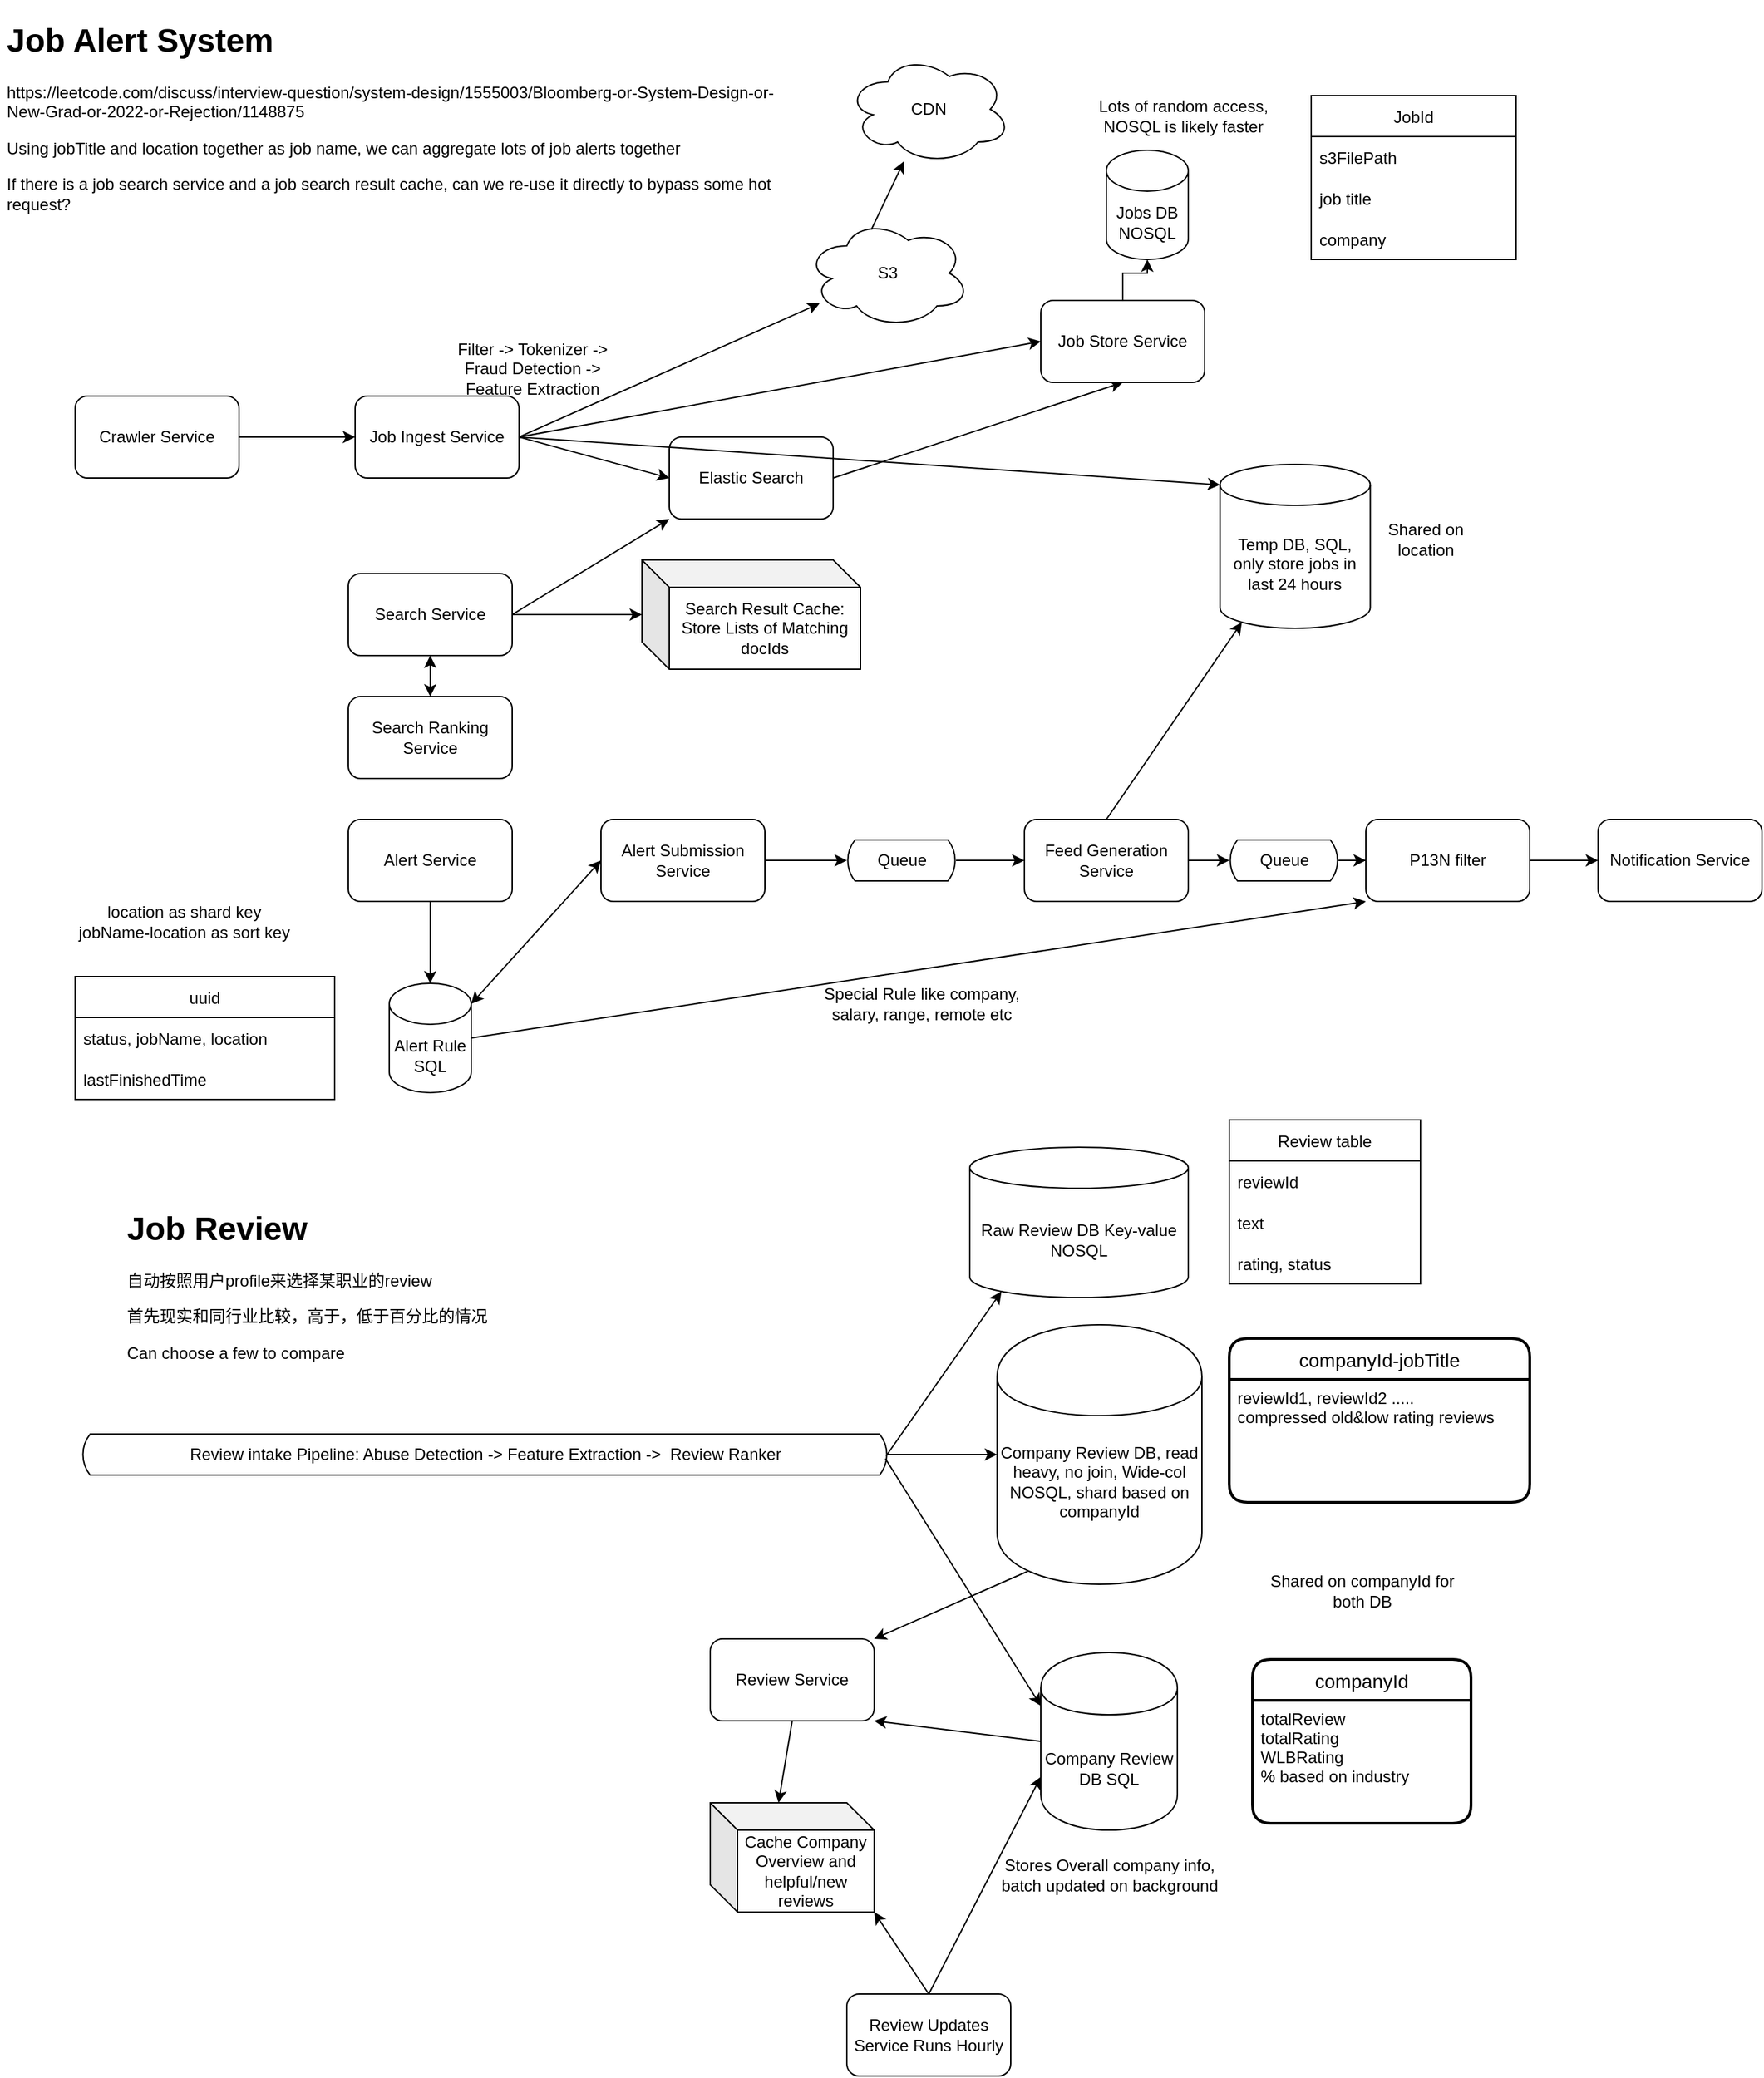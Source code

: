 <mxfile version="16.5.1" type="device"><diagram id="-UWN5-Xsul1EJpzv83Dx" name="Page-1"><mxGraphModel dx="1346" dy="815" grid="1" gridSize="10" guides="1" tooltips="1" connect="1" arrows="1" fold="1" page="1" pageScale="1" pageWidth="850" pageHeight="1100" math="0" shadow="0"><root><mxCell id="0"/><mxCell id="1" parent="0"/><mxCell id="1wytK1kjs6isgkCykv2x-1" value="&lt;h1&gt;Job Alert System&lt;/h1&gt;&lt;p&gt;https://leetcode.com/discuss/interview-question/system-design/1555003/Bloomberg-or-System-Design-or-New-Grad-or-2022-or-Rejection/1148875&lt;/p&gt;&lt;p&gt;Using jobTitle and location together as job name, we can aggregate lots of job alerts together&lt;/p&gt;&lt;p&gt;If there is a job search service and a job search result cache, can we re-use it directly to bypass some hot request?&amp;nbsp;&lt;/p&gt;" style="text;html=1;strokeColor=none;fillColor=none;spacing=5;spacingTop=-20;whiteSpace=wrap;overflow=hidden;rounded=0;" parent="1" vertex="1"><mxGeometry x="20" y="20" width="580" height="260" as="geometry"/></mxCell><mxCell id="1wytK1kjs6isgkCykv2x-2" value="uuid" style="swimlane;fontStyle=0;childLayout=stackLayout;horizontal=1;startSize=30;horizontalStack=0;resizeParent=1;resizeParentMax=0;resizeLast=0;collapsible=1;marginBottom=0;" parent="1" vertex="1"><mxGeometry x="75" y="725" width="190" height="90" as="geometry"/></mxCell><mxCell id="1wytK1kjs6isgkCykv2x-3" value="status, jobName, location" style="text;strokeColor=none;fillColor=none;align=left;verticalAlign=middle;spacingLeft=4;spacingRight=4;overflow=hidden;points=[[0,0.5],[1,0.5]];portConstraint=eastwest;rotatable=0;" parent="1wytK1kjs6isgkCykv2x-2" vertex="1"><mxGeometry y="30" width="190" height="30" as="geometry"/></mxCell><mxCell id="1wytK1kjs6isgkCykv2x-4" value="lastFinishedTime" style="text;strokeColor=none;fillColor=none;align=left;verticalAlign=middle;spacingLeft=4;spacingRight=4;overflow=hidden;points=[[0,0.5],[1,0.5]];portConstraint=eastwest;rotatable=0;" parent="1wytK1kjs6isgkCykv2x-2" vertex="1"><mxGeometry y="60" width="190" height="30" as="geometry"/></mxCell><mxCell id="1wytK1kjs6isgkCykv2x-8" value="" style="edgeStyle=orthogonalEdgeStyle;rounded=0;orthogonalLoop=1;jettySize=auto;html=1;" parent="1" source="1wytK1kjs6isgkCykv2x-6" target="1wytK1kjs6isgkCykv2x-7" edge="1"><mxGeometry relative="1" as="geometry"/></mxCell><mxCell id="1wytK1kjs6isgkCykv2x-6" value="Alert Service" style="rounded=1;whiteSpace=wrap;html=1;" parent="1" vertex="1"><mxGeometry x="275" y="610" width="120" height="60" as="geometry"/></mxCell><mxCell id="1wytK1kjs6isgkCykv2x-7" value="Alert Rule SQL" style="shape=cylinder3;whiteSpace=wrap;html=1;boundedLbl=1;backgroundOutline=1;size=15;" parent="1" vertex="1"><mxGeometry x="305" y="730" width="60" height="80" as="geometry"/></mxCell><mxCell id="QBNyywDLKwODwcAN87ea-23" value="" style="edgeStyle=orthogonalEdgeStyle;rounded=0;orthogonalLoop=1;jettySize=auto;html=1;" edge="1" parent="1" source="1wytK1kjs6isgkCykv2x-9" target="QBNyywDLKwODwcAN87ea-22"><mxGeometry relative="1" as="geometry"/></mxCell><mxCell id="1wytK1kjs6isgkCykv2x-9" value="Alert Submission Service" style="rounded=1;whiteSpace=wrap;html=1;" parent="1" vertex="1"><mxGeometry x="460" y="610" width="120" height="60" as="geometry"/></mxCell><mxCell id="1wytK1kjs6isgkCykv2x-10" value="" style="endArrow=classic;startArrow=classic;html=1;rounded=0;exitX=1;exitY=0;exitDx=0;exitDy=15;entryX=0;entryY=0.5;entryDx=0;entryDy=0;exitPerimeter=0;" parent="1" source="1wytK1kjs6isgkCykv2x-7" target="1wytK1kjs6isgkCykv2x-9" edge="1"><mxGeometry width="50" height="50" relative="1" as="geometry"><mxPoint x="585" y="660" as="sourcePoint"/><mxPoint x="635" y="610" as="targetPoint"/></mxGeometry></mxCell><mxCell id="QBNyywDLKwODwcAN87ea-3" value="" style="edgeStyle=orthogonalEdgeStyle;rounded=0;orthogonalLoop=1;jettySize=auto;html=1;" edge="1" parent="1" source="QBNyywDLKwODwcAN87ea-1" target="QBNyywDLKwODwcAN87ea-2"><mxGeometry relative="1" as="geometry"/></mxCell><mxCell id="QBNyywDLKwODwcAN87ea-1" value="Crawler Service" style="rounded=1;whiteSpace=wrap;html=1;" vertex="1" parent="1"><mxGeometry x="75" y="300" width="120" height="60" as="geometry"/></mxCell><mxCell id="QBNyywDLKwODwcAN87ea-2" value="Job Ingest Service" style="rounded=1;whiteSpace=wrap;html=1;" vertex="1" parent="1"><mxGeometry x="280" y="300" width="120" height="60" as="geometry"/></mxCell><mxCell id="QBNyywDLKwODwcAN87ea-4" value="Filter -&amp;gt; Tokenizer -&amp;gt; Fraud Detection -&amp;gt; Feature Extraction" style="text;html=1;strokeColor=none;fillColor=none;align=center;verticalAlign=middle;whiteSpace=wrap;rounded=0;" vertex="1" parent="1"><mxGeometry x="340" y="250" width="140" height="60" as="geometry"/></mxCell><mxCell id="QBNyywDLKwODwcAN87ea-5" value="" style="endArrow=classic;html=1;rounded=0;exitX=1;exitY=0.5;exitDx=0;exitDy=0;" edge="1" parent="1" source="QBNyywDLKwODwcAN87ea-2" target="QBNyywDLKwODwcAN87ea-6"><mxGeometry width="50" height="50" relative="1" as="geometry"><mxPoint x="400" y="400" as="sourcePoint"/><mxPoint x="700" y="150" as="targetPoint"/></mxGeometry></mxCell><mxCell id="QBNyywDLKwODwcAN87ea-6" value="S3" style="ellipse;shape=cloud;whiteSpace=wrap;html=1;" vertex="1" parent="1"><mxGeometry x="610" y="170" width="120" height="80" as="geometry"/></mxCell><mxCell id="QBNyywDLKwODwcAN87ea-7" value="" style="endArrow=classic;html=1;rounded=0;exitX=1;exitY=0.5;exitDx=0;exitDy=0;entryX=0;entryY=0.5;entryDx=0;entryDy=0;" edge="1" parent="1" source="QBNyywDLKwODwcAN87ea-2" target="QBNyywDLKwODwcAN87ea-19"><mxGeometry width="50" height="50" relative="1" as="geometry"><mxPoint x="400" y="370" as="sourcePoint"/><mxPoint x="770" y="218.78" as="targetPoint"/></mxGeometry></mxCell><mxCell id="QBNyywDLKwODwcAN87ea-10" value="Elastic Search" style="rounded=1;whiteSpace=wrap;html=1;" vertex="1" parent="1"><mxGeometry x="510" y="330" width="120" height="60" as="geometry"/></mxCell><mxCell id="QBNyywDLKwODwcAN87ea-11" value="" style="endArrow=classic;html=1;rounded=0;exitX=1;exitY=0.5;exitDx=0;exitDy=0;entryX=0;entryY=0.5;entryDx=0;entryDy=0;" edge="1" parent="1" source="QBNyywDLKwODwcAN87ea-2" target="QBNyywDLKwODwcAN87ea-10"><mxGeometry width="50" height="50" relative="1" as="geometry"><mxPoint x="400" y="320" as="sourcePoint"/><mxPoint x="450" y="270" as="targetPoint"/></mxGeometry></mxCell><mxCell id="QBNyywDLKwODwcAN87ea-12" value="" style="endArrow=classic;html=1;rounded=0;exitX=1;exitY=0.5;exitDx=0;exitDy=0;entryX=0.5;entryY=1;entryDx=0;entryDy=0;" edge="1" parent="1" source="QBNyywDLKwODwcAN87ea-10" target="QBNyywDLKwODwcAN87ea-19"><mxGeometry width="50" height="50" relative="1" as="geometry"><mxPoint x="700" y="340" as="sourcePoint"/><mxPoint x="900" y="290" as="targetPoint"/></mxGeometry></mxCell><mxCell id="QBNyywDLKwODwcAN87ea-16" value="" style="edgeStyle=orthogonalEdgeStyle;rounded=0;orthogonalLoop=1;jettySize=auto;html=1;" edge="1" parent="1" source="QBNyywDLKwODwcAN87ea-13" target="QBNyywDLKwODwcAN87ea-15"><mxGeometry relative="1" as="geometry"/></mxCell><mxCell id="QBNyywDLKwODwcAN87ea-13" value="Search Service" style="rounded=1;whiteSpace=wrap;html=1;" vertex="1" parent="1"><mxGeometry x="275" y="430" width="120" height="60" as="geometry"/></mxCell><mxCell id="QBNyywDLKwODwcAN87ea-14" value="" style="endArrow=classic;html=1;rounded=0;exitX=1;exitY=0.5;exitDx=0;exitDy=0;entryX=0;entryY=1;entryDx=0;entryDy=0;" edge="1" parent="1" source="QBNyywDLKwODwcAN87ea-13" target="QBNyywDLKwODwcAN87ea-10"><mxGeometry width="50" height="50" relative="1" as="geometry"><mxPoint x="400" y="370" as="sourcePoint"/><mxPoint x="450" y="320" as="targetPoint"/></mxGeometry></mxCell><mxCell id="QBNyywDLKwODwcAN87ea-15" value="Search Result Cache: Store Lists of Matching docIds" style="shape=cube;whiteSpace=wrap;html=1;boundedLbl=1;backgroundOutline=1;darkOpacity=0.05;darkOpacity2=0.1;" vertex="1" parent="1"><mxGeometry x="490" y="420" width="160" height="80" as="geometry"/></mxCell><mxCell id="QBNyywDLKwODwcAN87ea-17" value="Search Ranking Service" style="rounded=1;whiteSpace=wrap;html=1;" vertex="1" parent="1"><mxGeometry x="275" y="520" width="120" height="60" as="geometry"/></mxCell><mxCell id="QBNyywDLKwODwcAN87ea-18" value="" style="endArrow=classic;startArrow=classic;html=1;rounded=0;exitX=0.5;exitY=0;exitDx=0;exitDy=0;entryX=0.5;entryY=1;entryDx=0;entryDy=0;" edge="1" parent="1" source="QBNyywDLKwODwcAN87ea-17" target="QBNyywDLKwODwcAN87ea-13"><mxGeometry width="50" height="50" relative="1" as="geometry"><mxPoint x="400" y="550" as="sourcePoint"/><mxPoint x="450" y="500" as="targetPoint"/></mxGeometry></mxCell><mxCell id="QBNyywDLKwODwcAN87ea-21" value="" style="edgeStyle=orthogonalEdgeStyle;rounded=0;orthogonalLoop=1;jettySize=auto;html=1;" edge="1" parent="1" source="QBNyywDLKwODwcAN87ea-19" target="QBNyywDLKwODwcAN87ea-20"><mxGeometry relative="1" as="geometry"/></mxCell><mxCell id="QBNyywDLKwODwcAN87ea-19" value="Job Store Service" style="rounded=1;whiteSpace=wrap;html=1;" vertex="1" parent="1"><mxGeometry x="782" y="230" width="120" height="60" as="geometry"/></mxCell><mxCell id="QBNyywDLKwODwcAN87ea-20" value="Jobs DB NOSQL" style="shape=cylinder3;whiteSpace=wrap;html=1;boundedLbl=1;backgroundOutline=1;size=15;" vertex="1" parent="1"><mxGeometry x="830" y="120" width="60" height="80" as="geometry"/></mxCell><mxCell id="QBNyywDLKwODwcAN87ea-25" value="" style="edgeStyle=orthogonalEdgeStyle;rounded=0;orthogonalLoop=1;jettySize=auto;html=1;" edge="1" parent="1" source="QBNyywDLKwODwcAN87ea-22" target="QBNyywDLKwODwcAN87ea-24"><mxGeometry relative="1" as="geometry"/></mxCell><mxCell id="QBNyywDLKwODwcAN87ea-22" value="Queue" style="html=1;dashed=0;whitespace=wrap;shape=mxgraph.dfd.loop" vertex="1" parent="1"><mxGeometry x="640" y="625" width="80" height="30" as="geometry"/></mxCell><mxCell id="QBNyywDLKwODwcAN87ea-30" value="" style="edgeStyle=orthogonalEdgeStyle;rounded=0;orthogonalLoop=1;jettySize=auto;html=1;" edge="1" parent="1" source="QBNyywDLKwODwcAN87ea-24" target="QBNyywDLKwODwcAN87ea-28"><mxGeometry relative="1" as="geometry"/></mxCell><mxCell id="QBNyywDLKwODwcAN87ea-24" value="Feed Generation Service" style="rounded=1;whiteSpace=wrap;html=1;" vertex="1" parent="1"><mxGeometry x="770" y="610" width="120" height="60" as="geometry"/></mxCell><mxCell id="QBNyywDLKwODwcAN87ea-27" value="Notification Service" style="rounded=1;whiteSpace=wrap;html=1;" vertex="1" parent="1"><mxGeometry x="1190" y="610" width="120" height="60" as="geometry"/></mxCell><mxCell id="QBNyywDLKwODwcAN87ea-46" value="" style="edgeStyle=orthogonalEdgeStyle;rounded=0;orthogonalLoop=1;jettySize=auto;html=1;" edge="1" parent="1" source="QBNyywDLKwODwcAN87ea-28" target="QBNyywDLKwODwcAN87ea-45"><mxGeometry relative="1" as="geometry"/></mxCell><mxCell id="QBNyywDLKwODwcAN87ea-28" value="Queue" style="html=1;dashed=0;whitespace=wrap;shape=mxgraph.dfd.loop" vertex="1" parent="1"><mxGeometry x="920" y="625" width="80" height="30" as="geometry"/></mxCell><mxCell id="QBNyywDLKwODwcAN87ea-32" value="JobId" style="swimlane;fontStyle=0;childLayout=stackLayout;horizontal=1;startSize=30;horizontalStack=0;resizeParent=1;resizeParentMax=0;resizeLast=0;collapsible=1;marginBottom=0;" vertex="1" parent="1"><mxGeometry x="980" y="80" width="150" height="120" as="geometry"/></mxCell><mxCell id="QBNyywDLKwODwcAN87ea-33" value="s3FilePath" style="text;strokeColor=none;fillColor=none;align=left;verticalAlign=middle;spacingLeft=4;spacingRight=4;overflow=hidden;points=[[0,0.5],[1,0.5]];portConstraint=eastwest;rotatable=0;" vertex="1" parent="QBNyywDLKwODwcAN87ea-32"><mxGeometry y="30" width="150" height="30" as="geometry"/></mxCell><mxCell id="QBNyywDLKwODwcAN87ea-34" value="job title" style="text;strokeColor=none;fillColor=none;align=left;verticalAlign=middle;spacingLeft=4;spacingRight=4;overflow=hidden;points=[[0,0.5],[1,0.5]];portConstraint=eastwest;rotatable=0;" vertex="1" parent="QBNyywDLKwODwcAN87ea-32"><mxGeometry y="60" width="150" height="30" as="geometry"/></mxCell><mxCell id="QBNyywDLKwODwcAN87ea-35" value="company" style="text;strokeColor=none;fillColor=none;align=left;verticalAlign=middle;spacingLeft=4;spacingRight=4;overflow=hidden;points=[[0,0.5],[1,0.5]];portConstraint=eastwest;rotatable=0;" vertex="1" parent="QBNyywDLKwODwcAN87ea-32"><mxGeometry y="90" width="150" height="30" as="geometry"/></mxCell><mxCell id="QBNyywDLKwODwcAN87ea-36" value="&lt;h1&gt;Job Review&lt;/h1&gt;&lt;p&gt;自动按照用户profile来选择某职业的review&lt;/p&gt;&lt;p&gt;首先现实和同行业比较，高于，低于百分比的情况&lt;/p&gt;&lt;p&gt;Can choose a few to compare&lt;/p&gt;" style="text;html=1;strokeColor=none;fillColor=none;spacing=5;spacingTop=-20;whiteSpace=wrap;overflow=hidden;rounded=0;" vertex="1" parent="1"><mxGeometry x="108" y="890" width="385" height="180" as="geometry"/></mxCell><mxCell id="QBNyywDLKwODwcAN87ea-52" value="" style="edgeStyle=orthogonalEdgeStyle;rounded=0;orthogonalLoop=1;jettySize=auto;html=1;" edge="1" parent="1" source="QBNyywDLKwODwcAN87ea-37" target="QBNyywDLKwODwcAN87ea-38"><mxGeometry relative="1" as="geometry"/></mxCell><mxCell id="QBNyywDLKwODwcAN87ea-37" value="Review intake Pipeline: Abuse Detection -&amp;gt; Feature Extraction -&amp;gt;&amp;nbsp; Review Ranker" style="html=1;dashed=0;whitespace=wrap;shape=mxgraph.dfd.loop" vertex="1" parent="1"><mxGeometry x="80" y="1060" width="590" height="30" as="geometry"/></mxCell><mxCell id="QBNyywDLKwODwcAN87ea-38" value="Company Review DB, read heavy, no join, Wide-col NOSQL, shard based on companyId" style="shape=cylinder;whiteSpace=wrap;html=1;boundedLbl=1;backgroundOutline=1;" vertex="1" parent="1"><mxGeometry x="750" y="980" width="150" height="190" as="geometry"/></mxCell><mxCell id="QBNyywDLKwODwcAN87ea-39" value="Company Review DB SQL" style="shape=cylinder;whiteSpace=wrap;html=1;boundedLbl=1;backgroundOutline=1;" vertex="1" parent="1"><mxGeometry x="782" y="1220" width="100" height="130" as="geometry"/></mxCell><mxCell id="QBNyywDLKwODwcAN87ea-40" value="Stores Overall company info, batch updated on background" style="text;html=1;strokeColor=none;fillColor=none;align=center;verticalAlign=middle;whiteSpace=wrap;rounded=0;" vertex="1" parent="1"><mxGeometry x="750.75" y="1345" width="162.5" height="75" as="geometry"/></mxCell><mxCell id="QBNyywDLKwODwcAN87ea-41" value="companyId" style="swimlane;childLayout=stackLayout;horizontal=1;startSize=30;horizontalStack=0;rounded=1;fontSize=14;fontStyle=0;strokeWidth=2;resizeParent=0;resizeLast=1;shadow=0;dashed=0;align=center;" vertex="1" parent="1"><mxGeometry x="937" y="1225" width="160" height="120" as="geometry"/></mxCell><mxCell id="QBNyywDLKwODwcAN87ea-42" value="totalReview&#10;totalRating&#10;WLBRating&#10;% based on industry" style="align=left;strokeColor=none;fillColor=none;spacingLeft=4;fontSize=12;verticalAlign=top;resizable=0;rotatable=0;part=1;" vertex="1" parent="QBNyywDLKwODwcAN87ea-41"><mxGeometry y="30" width="160" height="90" as="geometry"/></mxCell><mxCell id="QBNyywDLKwODwcAN87ea-43" value="companyId-jobTitle" style="swimlane;childLayout=stackLayout;horizontal=1;startSize=30;horizontalStack=0;rounded=1;fontSize=14;fontStyle=0;strokeWidth=2;resizeParent=0;resizeLast=1;shadow=0;dashed=0;align=center;" vertex="1" parent="1"><mxGeometry x="920" y="990" width="220" height="120" as="geometry"/></mxCell><mxCell id="QBNyywDLKwODwcAN87ea-44" value="reviewId1, reviewId2 .....&#10;compressed old&amp;low rating reviews" style="align=left;strokeColor=none;fillColor=none;spacingLeft=4;fontSize=12;verticalAlign=top;resizable=0;rotatable=0;part=1;" vertex="1" parent="QBNyywDLKwODwcAN87ea-43"><mxGeometry y="30" width="220" height="90" as="geometry"/></mxCell><mxCell id="QBNyywDLKwODwcAN87ea-47" value="" style="edgeStyle=orthogonalEdgeStyle;rounded=0;orthogonalLoop=1;jettySize=auto;html=1;" edge="1" parent="1" source="QBNyywDLKwODwcAN87ea-45" target="QBNyywDLKwODwcAN87ea-27"><mxGeometry relative="1" as="geometry"/></mxCell><mxCell id="QBNyywDLKwODwcAN87ea-45" value="P13N filter" style="rounded=1;whiteSpace=wrap;html=1;" vertex="1" parent="1"><mxGeometry x="1020" y="610" width="120" height="60" as="geometry"/></mxCell><mxCell id="QBNyywDLKwODwcAN87ea-49" value="" style="endArrow=classic;html=1;rounded=0;exitX=1;exitY=0.5;exitDx=0;exitDy=0;exitPerimeter=0;entryX=0;entryY=1;entryDx=0;entryDy=0;" edge="1" parent="1" source="1wytK1kjs6isgkCykv2x-7" target="QBNyywDLKwODwcAN87ea-45"><mxGeometry width="50" height="50" relative="1" as="geometry"><mxPoint x="420" y="770" as="sourcePoint"/><mxPoint x="470" y="720" as="targetPoint"/></mxGeometry></mxCell><mxCell id="QBNyywDLKwODwcAN87ea-50" value="Special Rule like company, salary, range, remote etc" style="text;html=1;strokeColor=none;fillColor=none;align=center;verticalAlign=middle;whiteSpace=wrap;rounded=0;" vertex="1" parent="1"><mxGeometry x="610" y="710" width="170" height="70" as="geometry"/></mxCell><mxCell id="QBNyywDLKwODwcAN87ea-51" value="Lots of random access, NOSQL is likely faster" style="text;html=1;strokeColor=none;fillColor=none;align=center;verticalAlign=middle;whiteSpace=wrap;rounded=0;" vertex="1" parent="1"><mxGeometry x="813" y="80" width="147" height="30" as="geometry"/></mxCell><mxCell id="QBNyywDLKwODwcAN87ea-53" value="" style="endArrow=classic;html=1;rounded=0;exitX=0.997;exitY=0.6;exitDx=0;exitDy=0;exitPerimeter=0;entryX=0;entryY=0.3;entryDx=0;entryDy=0;" edge="1" parent="1" source="QBNyywDLKwODwcAN87ea-37" target="QBNyywDLKwODwcAN87ea-39"><mxGeometry width="50" height="50" relative="1" as="geometry"><mxPoint x="580" y="1250" as="sourcePoint"/><mxPoint x="630" y="1200" as="targetPoint"/></mxGeometry></mxCell><mxCell id="QBNyywDLKwODwcAN87ea-55" value="Review Service" style="rounded=1;whiteSpace=wrap;html=1;" vertex="1" parent="1"><mxGeometry x="540" y="1210" width="120" height="60" as="geometry"/></mxCell><mxCell id="QBNyywDLKwODwcAN87ea-56" value="" style="endArrow=classic;html=1;rounded=0;exitX=0.15;exitY=0.95;exitDx=0;exitDy=0;exitPerimeter=0;entryX=1;entryY=0;entryDx=0;entryDy=0;" edge="1" parent="1" source="QBNyywDLKwODwcAN87ea-38" target="QBNyywDLKwODwcAN87ea-55"><mxGeometry width="50" height="50" relative="1" as="geometry"><mxPoint x="580" y="1250" as="sourcePoint"/><mxPoint x="630" y="1200" as="targetPoint"/></mxGeometry></mxCell><mxCell id="QBNyywDLKwODwcAN87ea-57" value="" style="endArrow=classic;html=1;rounded=0;exitX=0;exitY=0.5;exitDx=0;exitDy=0;entryX=1;entryY=1;entryDx=0;entryDy=0;" edge="1" parent="1" source="QBNyywDLKwODwcAN87ea-39" target="QBNyywDLKwODwcAN87ea-55"><mxGeometry width="50" height="50" relative="1" as="geometry"><mxPoint x="580" y="1250" as="sourcePoint"/><mxPoint x="630" y="1200" as="targetPoint"/></mxGeometry></mxCell><mxCell id="QBNyywDLKwODwcAN87ea-58" value="Cache Company Overview and helpful/new reviews" style="shape=cube;whiteSpace=wrap;html=1;boundedLbl=1;backgroundOutline=1;darkOpacity=0.05;darkOpacity2=0.1;" vertex="1" parent="1"><mxGeometry x="540" y="1330" width="120" height="80" as="geometry"/></mxCell><mxCell id="QBNyywDLKwODwcAN87ea-59" value="" style="endArrow=classic;html=1;rounded=0;exitX=0.5;exitY=1;exitDx=0;exitDy=0;entryX=0;entryY=0;entryDx=50;entryDy=0;entryPerimeter=0;" edge="1" parent="1" source="QBNyywDLKwODwcAN87ea-55" target="QBNyywDLKwODwcAN87ea-58"><mxGeometry width="50" height="50" relative="1" as="geometry"><mxPoint x="580" y="1230" as="sourcePoint"/><mxPoint x="630" y="1180" as="targetPoint"/></mxGeometry></mxCell><mxCell id="QBNyywDLKwODwcAN87ea-60" value="Review Updates Service Runs Hourly" style="rounded=1;whiteSpace=wrap;html=1;" vertex="1" parent="1"><mxGeometry x="640" y="1470" width="120" height="60" as="geometry"/></mxCell><mxCell id="QBNyywDLKwODwcAN87ea-61" value="" style="endArrow=classic;html=1;rounded=0;exitX=0.5;exitY=0;exitDx=0;exitDy=0;entryX=1;entryY=1;entryDx=0;entryDy=0;entryPerimeter=0;" edge="1" parent="1" source="QBNyywDLKwODwcAN87ea-60" target="QBNyywDLKwODwcAN87ea-58"><mxGeometry width="50" height="50" relative="1" as="geometry"><mxPoint x="580" y="1310" as="sourcePoint"/><mxPoint x="630" y="1260" as="targetPoint"/></mxGeometry></mxCell><mxCell id="QBNyywDLKwODwcAN87ea-62" value="" style="endArrow=classic;html=1;rounded=0;exitX=0.5;exitY=0;exitDx=0;exitDy=0;entryX=0;entryY=0.7;entryDx=0;entryDy=0;" edge="1" parent="1" source="QBNyywDLKwODwcAN87ea-60" target="QBNyywDLKwODwcAN87ea-39"><mxGeometry width="50" height="50" relative="1" as="geometry"><mxPoint x="580" y="1310" as="sourcePoint"/><mxPoint x="630" y="1260" as="targetPoint"/></mxGeometry></mxCell><mxCell id="QBNyywDLKwODwcAN87ea-63" value="Shared on companyId for both DB" style="text;html=1;strokeColor=none;fillColor=none;align=center;verticalAlign=middle;whiteSpace=wrap;rounded=0;" vertex="1" parent="1"><mxGeometry x="940.5" y="1150" width="153" height="50" as="geometry"/></mxCell><mxCell id="QBNyywDLKwODwcAN87ea-64" value="" style="endArrow=classic;html=1;rounded=0;exitX=0.4;exitY=0.1;exitDx=0;exitDy=0;exitPerimeter=0;" edge="1" parent="1" source="QBNyywDLKwODwcAN87ea-6" target="QBNyywDLKwODwcAN87ea-65"><mxGeometry width="50" height="50" relative="1" as="geometry"><mxPoint x="580" y="230" as="sourcePoint"/><mxPoint x="680" y="120" as="targetPoint"/></mxGeometry></mxCell><mxCell id="QBNyywDLKwODwcAN87ea-65" value="CDN" style="ellipse;shape=cloud;whiteSpace=wrap;html=1;" vertex="1" parent="1"><mxGeometry x="640" y="50" width="120" height="80" as="geometry"/></mxCell><mxCell id="QBNyywDLKwODwcAN87ea-66" value="&lt;span&gt;location as shard key&lt;br&gt;&lt;/span&gt;jobName-location as sort key&lt;span&gt;&lt;br&gt;&lt;/span&gt;" style="text;html=1;strokeColor=none;fillColor=none;align=center;verticalAlign=middle;whiteSpace=wrap;rounded=0;" vertex="1" parent="1"><mxGeometry x="45" y="670" width="220" height="30" as="geometry"/></mxCell><mxCell id="QBNyywDLKwODwcAN87ea-67" value="" style="endArrow=classic;html=1;rounded=0;exitX=0.5;exitY=0;exitDx=0;exitDy=0;entryX=0.145;entryY=1;entryDx=0;entryDy=-4.35;entryPerimeter=0;" edge="1" parent="1" source="QBNyywDLKwODwcAN87ea-24" target="QBNyywDLKwODwcAN87ea-68"><mxGeometry width="50" height="50" relative="1" as="geometry"><mxPoint x="660" y="580" as="sourcePoint"/><mxPoint x="710" y="530" as="targetPoint"/></mxGeometry></mxCell><mxCell id="QBNyywDLKwODwcAN87ea-68" value="Temp DB, SQL, only store jobs in last 24 hours" style="shape=cylinder3;whiteSpace=wrap;html=1;boundedLbl=1;backgroundOutline=1;size=15;" vertex="1" parent="1"><mxGeometry x="913.25" y="350" width="110" height="120" as="geometry"/></mxCell><mxCell id="QBNyywDLKwODwcAN87ea-69" value="" style="endArrow=classic;html=1;rounded=0;exitX=1;exitY=0.5;exitDx=0;exitDy=0;entryX=0;entryY=0;entryDx=0;entryDy=15;entryPerimeter=0;" edge="1" parent="1" source="QBNyywDLKwODwcAN87ea-2" target="QBNyywDLKwODwcAN87ea-68"><mxGeometry width="50" height="50" relative="1" as="geometry"><mxPoint x="660" y="440" as="sourcePoint"/><mxPoint x="710" y="390" as="targetPoint"/></mxGeometry></mxCell><mxCell id="QBNyywDLKwODwcAN87ea-70" value="Shared on location" style="text;html=1;strokeColor=none;fillColor=none;align=center;verticalAlign=middle;whiteSpace=wrap;rounded=0;" vertex="1" parent="1"><mxGeometry x="1033.5" y="390" width="60" height="30" as="geometry"/></mxCell><mxCell id="QBNyywDLKwODwcAN87ea-71" value="Raw Review DB Key-value NOSQL" style="shape=cylinder3;whiteSpace=wrap;html=1;boundedLbl=1;backgroundOutline=1;size=15;" vertex="1" parent="1"><mxGeometry x="730" y="850" width="160" height="110" as="geometry"/></mxCell><mxCell id="QBNyywDLKwODwcAN87ea-72" value="" style="endArrow=classic;html=1;rounded=0;exitX=0.998;exitY=0.533;exitDx=0;exitDy=0;exitPerimeter=0;entryX=0.145;entryY=1;entryDx=0;entryDy=-4.35;entryPerimeter=0;" edge="1" parent="1" source="QBNyywDLKwODwcAN87ea-37" target="QBNyywDLKwODwcAN87ea-71"><mxGeometry width="50" height="50" relative="1" as="geometry"><mxPoint x="670" y="1050" as="sourcePoint"/><mxPoint x="720" y="1000" as="targetPoint"/></mxGeometry></mxCell><mxCell id="QBNyywDLKwODwcAN87ea-73" value="Review table" style="swimlane;fontStyle=0;childLayout=stackLayout;horizontal=1;startSize=30;horizontalStack=0;resizeParent=1;resizeParentMax=0;resizeLast=0;collapsible=1;marginBottom=0;" vertex="1" parent="1"><mxGeometry x="920" y="830" width="140" height="120" as="geometry"/></mxCell><mxCell id="QBNyywDLKwODwcAN87ea-74" value="reviewId" style="text;strokeColor=none;fillColor=none;align=left;verticalAlign=middle;spacingLeft=4;spacingRight=4;overflow=hidden;points=[[0,0.5],[1,0.5]];portConstraint=eastwest;rotatable=0;" vertex="1" parent="QBNyywDLKwODwcAN87ea-73"><mxGeometry y="30" width="140" height="30" as="geometry"/></mxCell><mxCell id="QBNyywDLKwODwcAN87ea-75" value="text" style="text;strokeColor=none;fillColor=none;align=left;verticalAlign=middle;spacingLeft=4;spacingRight=4;overflow=hidden;points=[[0,0.5],[1,0.5]];portConstraint=eastwest;rotatable=0;" vertex="1" parent="QBNyywDLKwODwcAN87ea-73"><mxGeometry y="60" width="140" height="30" as="geometry"/></mxCell><mxCell id="QBNyywDLKwODwcAN87ea-76" value="rating, status" style="text;strokeColor=none;fillColor=none;align=left;verticalAlign=middle;spacingLeft=4;spacingRight=4;overflow=hidden;points=[[0,0.5],[1,0.5]];portConstraint=eastwest;rotatable=0;" vertex="1" parent="QBNyywDLKwODwcAN87ea-73"><mxGeometry y="90" width="140" height="30" as="geometry"/></mxCell></root></mxGraphModel></diagram></mxfile>